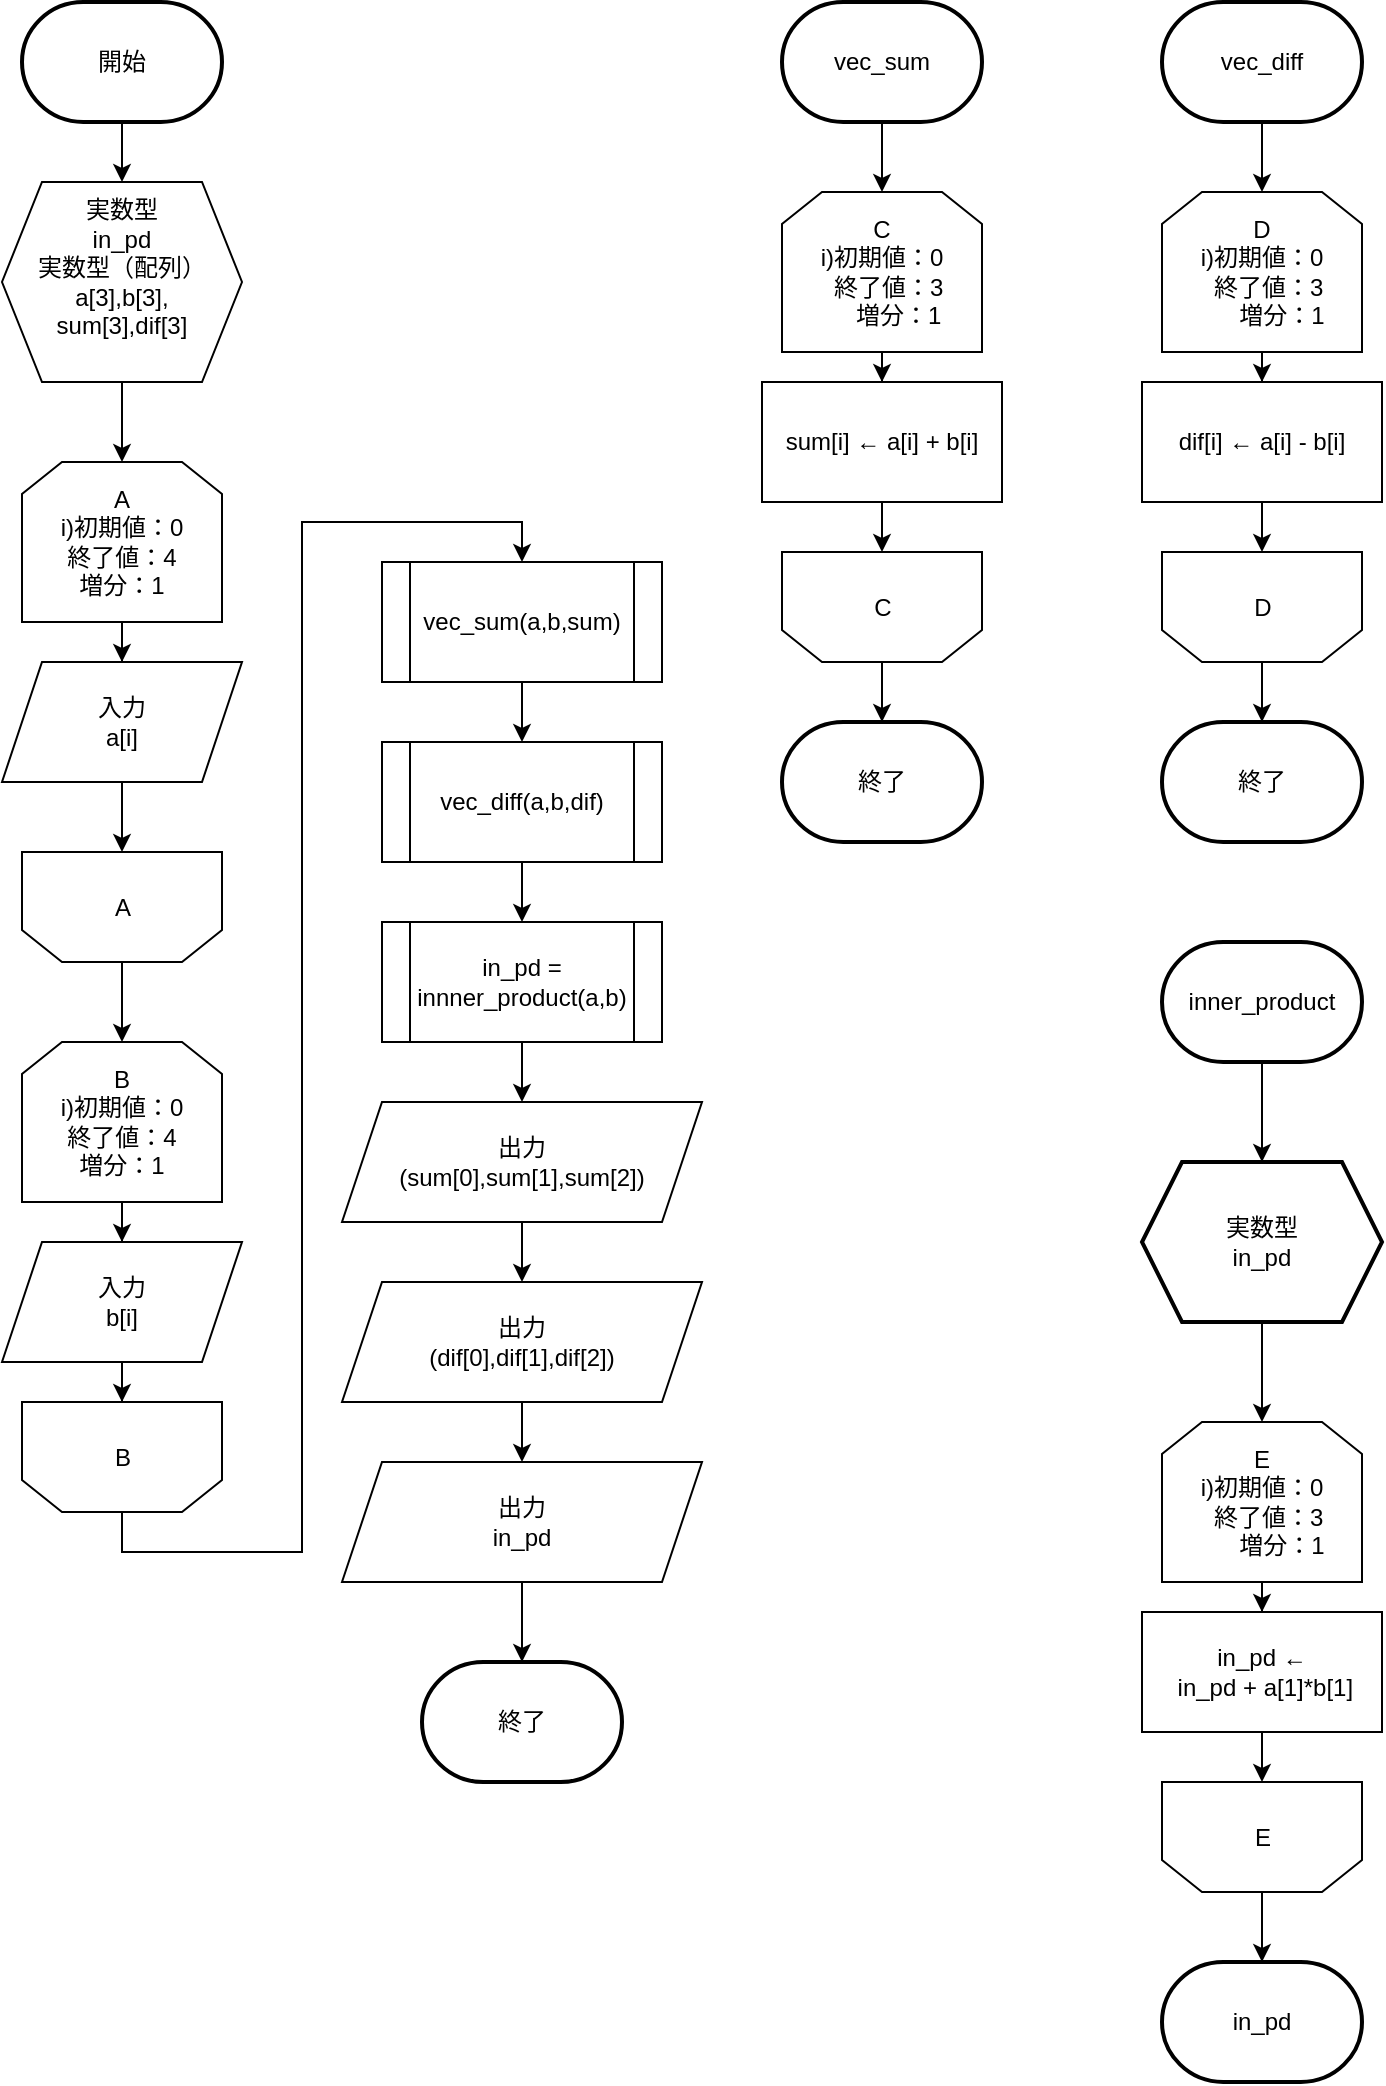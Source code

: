 <mxfile version="15.8.7" type="device"><diagram id="cbO5N1yUFKLDPs2u4oFj" name="ページ1"><mxGraphModel dx="632" dy="527" grid="1" gridSize="10" guides="1" tooltips="1" connect="1" arrows="1" fold="1" page="1" pageScale="1" pageWidth="827" pageHeight="1169" math="0" shadow="0"><root><mxCell id="0"/><mxCell id="1" parent="0"/><mxCell id="Ovpha7Gxuym8r9ZnGRhe-3" value="" style="edgeStyle=orthogonalEdgeStyle;rounded=0;orthogonalLoop=1;jettySize=auto;html=1;" parent="1" source="Ovpha7Gxuym8r9ZnGRhe-1" target="Ovpha7Gxuym8r9ZnGRhe-2" edge="1"><mxGeometry relative="1" as="geometry"/></mxCell><mxCell id="Ovpha7Gxuym8r9ZnGRhe-1" value="開始" style="strokeWidth=2;html=1;shape=mxgraph.flowchart.terminator;whiteSpace=wrap;" parent="1" vertex="1"><mxGeometry x="100" y="80" width="100" height="60" as="geometry"/></mxCell><mxCell id="Ovpha7Gxuym8r9ZnGRhe-5" value="" style="edgeStyle=orthogonalEdgeStyle;rounded=0;orthogonalLoop=1;jettySize=auto;html=1;" parent="1" source="Ovpha7Gxuym8r9ZnGRhe-2" target="Ovpha7Gxuym8r9ZnGRhe-4" edge="1"><mxGeometry relative="1" as="geometry"/></mxCell><mxCell id="Ovpha7Gxuym8r9ZnGRhe-2" value="&lt;div&gt;実数型&lt;/div&gt;&lt;div&gt;in_pd&lt;/div&gt;&lt;div&gt;実数型（配列）&lt;/div&gt;&lt;div&gt;a[3],&lt;span&gt;b[3],&lt;/span&gt;&lt;/div&gt;&lt;div&gt;&lt;span&gt;sum[3],&lt;/span&gt;&lt;span&gt;dif[3]&lt;/span&gt;&lt;/div&gt;&lt;div&gt;&lt;br&gt;&lt;/div&gt;" style="shape=hexagon;perimeter=hexagonPerimeter2;whiteSpace=wrap;html=1;fixedSize=1;" parent="1" vertex="1"><mxGeometry x="90" y="170" width="120" height="100" as="geometry"/></mxCell><mxCell id="Ovpha7Gxuym8r9ZnGRhe-7" value="" style="edgeStyle=orthogonalEdgeStyle;rounded=0;orthogonalLoop=1;jettySize=auto;html=1;" parent="1" source="Ovpha7Gxuym8r9ZnGRhe-4" target="Ovpha7Gxuym8r9ZnGRhe-6" edge="1"><mxGeometry relative="1" as="geometry"/></mxCell><mxCell id="Ovpha7Gxuym8r9ZnGRhe-4" value="A&lt;br&gt;i)初期値：0&lt;br&gt;終了値：4&lt;br&gt;増分：1" style="shape=loopLimit;whiteSpace=wrap;html=1;" parent="1" vertex="1"><mxGeometry x="100" y="310" width="100" height="80" as="geometry"/></mxCell><mxCell id="Ovpha7Gxuym8r9ZnGRhe-9" value="" style="edgeStyle=orthogonalEdgeStyle;rounded=0;orthogonalLoop=1;jettySize=auto;html=1;" parent="1" source="Ovpha7Gxuym8r9ZnGRhe-6" target="Ovpha7Gxuym8r9ZnGRhe-8" edge="1"><mxGeometry relative="1" as="geometry"/></mxCell><mxCell id="Ovpha7Gxuym8r9ZnGRhe-6" value="入力&lt;br&gt;a[i]" style="shape=parallelogram;perimeter=parallelogramPerimeter;whiteSpace=wrap;html=1;fixedSize=1;" parent="1" vertex="1"><mxGeometry x="90" y="410" width="120" height="60" as="geometry"/></mxCell><mxCell id="Ovpha7Gxuym8r9ZnGRhe-15" value="" style="edgeStyle=orthogonalEdgeStyle;rounded=0;orthogonalLoop=1;jettySize=auto;html=1;" parent="1" source="Ovpha7Gxuym8r9ZnGRhe-8" target="Ovpha7Gxuym8r9ZnGRhe-11" edge="1"><mxGeometry relative="1" as="geometry"/></mxCell><mxCell id="Ovpha7Gxuym8r9ZnGRhe-8" value="" style="shape=loopLimit;whiteSpace=wrap;html=1;rotation=-180;" parent="1" vertex="1"><mxGeometry x="100" y="505" width="100" height="55" as="geometry"/></mxCell><mxCell id="Ovpha7Gxuym8r9ZnGRhe-10" value="" style="edgeStyle=orthogonalEdgeStyle;rounded=0;orthogonalLoop=1;jettySize=auto;html=1;" parent="1" source="Ovpha7Gxuym8r9ZnGRhe-11" target="Ovpha7Gxuym8r9ZnGRhe-13" edge="1"><mxGeometry relative="1" as="geometry"/></mxCell><mxCell id="Ovpha7Gxuym8r9ZnGRhe-11" value="B&lt;br&gt;i)初期値：0&lt;br&gt;終了値：4&lt;br&gt;増分：1" style="shape=loopLimit;whiteSpace=wrap;html=1;" parent="1" vertex="1"><mxGeometry x="100" y="600" width="100" height="80" as="geometry"/></mxCell><mxCell id="Ovpha7Gxuym8r9ZnGRhe-12" value="" style="edgeStyle=orthogonalEdgeStyle;rounded=0;orthogonalLoop=1;jettySize=auto;html=1;" parent="1" source="Ovpha7Gxuym8r9ZnGRhe-13" target="Ovpha7Gxuym8r9ZnGRhe-14" edge="1"><mxGeometry relative="1" as="geometry"/></mxCell><mxCell id="Ovpha7Gxuym8r9ZnGRhe-13" value="入力&lt;br&gt;b[i]" style="shape=parallelogram;perimeter=parallelogramPerimeter;whiteSpace=wrap;html=1;fixedSize=1;" parent="1" vertex="1"><mxGeometry x="90" y="700" width="120" height="60" as="geometry"/></mxCell><mxCell id="Ovpha7Gxuym8r9ZnGRhe-91" style="edgeStyle=orthogonalEdgeStyle;rounded=0;orthogonalLoop=1;jettySize=auto;html=1;entryX=0.5;entryY=0;entryDx=0;entryDy=0;exitX=0.5;exitY=0;exitDx=0;exitDy=0;" parent="1" source="Ovpha7Gxuym8r9ZnGRhe-14" target="Ovpha7Gxuym8r9ZnGRhe-16" edge="1"><mxGeometry relative="1" as="geometry"><mxPoint x="220" y="220" as="targetPoint"/></mxGeometry></mxCell><mxCell id="Ovpha7Gxuym8r9ZnGRhe-14" value="" style="shape=loopLimit;whiteSpace=wrap;html=1;rotation=-180;" parent="1" vertex="1"><mxGeometry x="100" y="780" width="100" height="55" as="geometry"/></mxCell><mxCell id="Ovpha7Gxuym8r9ZnGRhe-30" value="" style="edgeStyle=orthogonalEdgeStyle;rounded=0;orthogonalLoop=1;jettySize=auto;html=1;" parent="1" source="Ovpha7Gxuym8r9ZnGRhe-16" target="Ovpha7Gxuym8r9ZnGRhe-29" edge="1"><mxGeometry relative="1" as="geometry"/></mxCell><mxCell id="Ovpha7Gxuym8r9ZnGRhe-16" value="vec_sum(a,b,sum)" style="shape=process;whiteSpace=wrap;html=1;backgroundOutline=1;" parent="1" vertex="1"><mxGeometry x="280" y="360" width="140" height="60" as="geometry"/></mxCell><mxCell id="Ovpha7Gxuym8r9ZnGRhe-33" value="" style="edgeStyle=orthogonalEdgeStyle;rounded=0;orthogonalLoop=1;jettySize=auto;html=1;" parent="1" source="Ovpha7Gxuym8r9ZnGRhe-18" target="Ovpha7Gxuym8r9ZnGRhe-22" edge="1"><mxGeometry relative="1" as="geometry"/></mxCell><mxCell id="Ovpha7Gxuym8r9ZnGRhe-18" value="出力&lt;br&gt;(sum[0],sum[1],sum[2])" style="shape=parallelogram;perimeter=parallelogramPerimeter;whiteSpace=wrap;html=1;fixedSize=1;" parent="1" vertex="1"><mxGeometry x="260" y="630" width="180" height="60" as="geometry"/></mxCell><mxCell id="Ovpha7Gxuym8r9ZnGRhe-34" value="" style="edgeStyle=orthogonalEdgeStyle;rounded=0;orthogonalLoop=1;jettySize=auto;html=1;" parent="1" source="Ovpha7Gxuym8r9ZnGRhe-22" target="Ovpha7Gxuym8r9ZnGRhe-26" edge="1"><mxGeometry relative="1" as="geometry"/></mxCell><mxCell id="Ovpha7Gxuym8r9ZnGRhe-22" value="出力&lt;br&gt;(dif[0],dif[1],dif[2])" style="shape=parallelogram;perimeter=parallelogramPerimeter;whiteSpace=wrap;html=1;fixedSize=1;" parent="1" vertex="1"><mxGeometry x="260" y="720" width="180" height="60" as="geometry"/></mxCell><mxCell id="Ovpha7Gxuym8r9ZnGRhe-36" value="" style="edgeStyle=orthogonalEdgeStyle;rounded=0;orthogonalLoop=1;jettySize=auto;html=1;" parent="1" source="Ovpha7Gxuym8r9ZnGRhe-26" target="Ovpha7Gxuym8r9ZnGRhe-35" edge="1"><mxGeometry relative="1" as="geometry"/></mxCell><mxCell id="Ovpha7Gxuym8r9ZnGRhe-26" value="出力&lt;br&gt;in_pd" style="shape=parallelogram;perimeter=parallelogramPerimeter;whiteSpace=wrap;html=1;fixedSize=1;" parent="1" vertex="1"><mxGeometry x="260" y="810" width="180" height="60" as="geometry"/></mxCell><mxCell id="Ovpha7Gxuym8r9ZnGRhe-32" value="" style="edgeStyle=orthogonalEdgeStyle;rounded=0;orthogonalLoop=1;jettySize=auto;html=1;" parent="1" source="Ovpha7Gxuym8r9ZnGRhe-28" target="Ovpha7Gxuym8r9ZnGRhe-18" edge="1"><mxGeometry relative="1" as="geometry"/></mxCell><mxCell id="Ovpha7Gxuym8r9ZnGRhe-28" value="in_pd = innner_product(a,b)" style="shape=process;whiteSpace=wrap;html=1;backgroundOutline=1;" parent="1" vertex="1"><mxGeometry x="280" y="540" width="140" height="60" as="geometry"/></mxCell><mxCell id="Ovpha7Gxuym8r9ZnGRhe-31" value="" style="edgeStyle=orthogonalEdgeStyle;rounded=0;orthogonalLoop=1;jettySize=auto;html=1;" parent="1" source="Ovpha7Gxuym8r9ZnGRhe-29" target="Ovpha7Gxuym8r9ZnGRhe-28" edge="1"><mxGeometry relative="1" as="geometry"/></mxCell><mxCell id="Ovpha7Gxuym8r9ZnGRhe-29" value="vec_diff(a,b,dif)" style="shape=process;whiteSpace=wrap;html=1;backgroundOutline=1;" parent="1" vertex="1"><mxGeometry x="280" y="450" width="140" height="60" as="geometry"/></mxCell><mxCell id="Ovpha7Gxuym8r9ZnGRhe-35" value="終了" style="strokeWidth=2;html=1;shape=mxgraph.flowchart.terminator;whiteSpace=wrap;" parent="1" vertex="1"><mxGeometry x="300" y="910" width="100" height="60" as="geometry"/></mxCell><mxCell id="Ovpha7Gxuym8r9ZnGRhe-43" value="" style="edgeStyle=orthogonalEdgeStyle;rounded=0;orthogonalLoop=1;jettySize=auto;html=1;" parent="1" source="Ovpha7Gxuym8r9ZnGRhe-37" target="Ovpha7Gxuym8r9ZnGRhe-39" edge="1"><mxGeometry relative="1" as="geometry"/></mxCell><mxCell id="Ovpha7Gxuym8r9ZnGRhe-37" value="vec_sum" style="strokeWidth=2;html=1;shape=mxgraph.flowchart.terminator;whiteSpace=wrap;" parent="1" vertex="1"><mxGeometry x="480" y="80" width="100" height="60" as="geometry"/></mxCell><mxCell id="Ovpha7Gxuym8r9ZnGRhe-45" value="" style="edgeStyle=orthogonalEdgeStyle;rounded=0;orthogonalLoop=1;jettySize=auto;html=1;" parent="1" source="Ovpha7Gxuym8r9ZnGRhe-39" target="Ovpha7Gxuym8r9ZnGRhe-44" edge="1"><mxGeometry relative="1" as="geometry"/></mxCell><mxCell id="Ovpha7Gxuym8r9ZnGRhe-39" value="C&lt;br&gt;i)初期値：0&lt;br&gt;&amp;nbsp; 終了値：3&lt;br&gt;&amp;nbsp; &amp;nbsp; &amp;nbsp;増分：1" style="shape=loopLimit;whiteSpace=wrap;html=1;" parent="1" vertex="1"><mxGeometry x="480" y="175" width="100" height="80" as="geometry"/></mxCell><mxCell id="Ovpha7Gxuym8r9ZnGRhe-48" value="" style="edgeStyle=orthogonalEdgeStyle;rounded=0;orthogonalLoop=1;jettySize=auto;html=1;" parent="1" source="Ovpha7Gxuym8r9ZnGRhe-42" target="Ovpha7Gxuym8r9ZnGRhe-47" edge="1"><mxGeometry relative="1" as="geometry"/></mxCell><mxCell id="Ovpha7Gxuym8r9ZnGRhe-42" value="" style="shape=loopLimit;whiteSpace=wrap;html=1;rotation=-180;" parent="1" vertex="1"><mxGeometry x="480" y="355" width="100" height="55" as="geometry"/></mxCell><mxCell id="Ovpha7Gxuym8r9ZnGRhe-46" value="" style="edgeStyle=orthogonalEdgeStyle;rounded=0;orthogonalLoop=1;jettySize=auto;html=1;" parent="1" source="Ovpha7Gxuym8r9ZnGRhe-44" target="Ovpha7Gxuym8r9ZnGRhe-42" edge="1"><mxGeometry relative="1" as="geometry"/></mxCell><mxCell id="Ovpha7Gxuym8r9ZnGRhe-44" value="sum[i] ← a[i] + b[i]" style="whiteSpace=wrap;html=1;" parent="1" vertex="1"><mxGeometry x="470" y="270" width="120" height="60" as="geometry"/></mxCell><mxCell id="Ovpha7Gxuym8r9ZnGRhe-47" value="終了" style="strokeWidth=2;html=1;shape=mxgraph.flowchart.terminator;whiteSpace=wrap;" parent="1" vertex="1"><mxGeometry x="480" y="440" width="100" height="60" as="geometry"/></mxCell><mxCell id="Ovpha7Gxuym8r9ZnGRhe-67" value="" style="edgeStyle=orthogonalEdgeStyle;rounded=0;orthogonalLoop=1;jettySize=auto;html=1;" parent="1" source="Ovpha7Gxuym8r9ZnGRhe-68" target="Ovpha7Gxuym8r9ZnGRhe-70" edge="1"><mxGeometry relative="1" as="geometry"/></mxCell><mxCell id="Ovpha7Gxuym8r9ZnGRhe-68" value="vec_diff" style="strokeWidth=2;html=1;shape=mxgraph.flowchart.terminator;whiteSpace=wrap;" parent="1" vertex="1"><mxGeometry x="670" y="80" width="100" height="60" as="geometry"/></mxCell><mxCell id="Ovpha7Gxuym8r9ZnGRhe-69" value="" style="edgeStyle=orthogonalEdgeStyle;rounded=0;orthogonalLoop=1;jettySize=auto;html=1;" parent="1" source="Ovpha7Gxuym8r9ZnGRhe-70" target="Ovpha7Gxuym8r9ZnGRhe-74" edge="1"><mxGeometry relative="1" as="geometry"/></mxCell><mxCell id="Ovpha7Gxuym8r9ZnGRhe-70" value="D&lt;br&gt;i)初期値：0&lt;br&gt;&amp;nbsp; 終了値：3&lt;br&gt;&amp;nbsp; &amp;nbsp; &amp;nbsp; 増分：1" style="shape=loopLimit;whiteSpace=wrap;html=1;" parent="1" vertex="1"><mxGeometry x="670" y="175" width="100" height="80" as="geometry"/></mxCell><mxCell id="Ovpha7Gxuym8r9ZnGRhe-71" value="" style="edgeStyle=orthogonalEdgeStyle;rounded=0;orthogonalLoop=1;jettySize=auto;html=1;" parent="1" source="Ovpha7Gxuym8r9ZnGRhe-72" target="Ovpha7Gxuym8r9ZnGRhe-75" edge="1"><mxGeometry relative="1" as="geometry"/></mxCell><mxCell id="Ovpha7Gxuym8r9ZnGRhe-72" value="" style="shape=loopLimit;whiteSpace=wrap;html=1;rotation=-180;" parent="1" vertex="1"><mxGeometry x="670" y="355" width="100" height="55" as="geometry"/></mxCell><mxCell id="Ovpha7Gxuym8r9ZnGRhe-73" value="" style="edgeStyle=orthogonalEdgeStyle;rounded=0;orthogonalLoop=1;jettySize=auto;html=1;" parent="1" source="Ovpha7Gxuym8r9ZnGRhe-74" target="Ovpha7Gxuym8r9ZnGRhe-72" edge="1"><mxGeometry relative="1" as="geometry"/></mxCell><mxCell id="Ovpha7Gxuym8r9ZnGRhe-74" value="dif[i] ← a[i] - b[i]" style="whiteSpace=wrap;html=1;" parent="1" vertex="1"><mxGeometry x="660" y="270" width="120" height="60" as="geometry"/></mxCell><mxCell id="Ovpha7Gxuym8r9ZnGRhe-75" value="終了" style="strokeWidth=2;html=1;shape=mxgraph.flowchart.terminator;whiteSpace=wrap;" parent="1" vertex="1"><mxGeometry x="670" y="440" width="100" height="60" as="geometry"/></mxCell><mxCell id="Ovpha7Gxuym8r9ZnGRhe-88" value="" style="edgeStyle=orthogonalEdgeStyle;rounded=0;orthogonalLoop=1;jettySize=auto;html=1;" parent="1" source="Ovpha7Gxuym8r9ZnGRhe-77" target="Ovpha7Gxuym8r9ZnGRhe-87" edge="1"><mxGeometry relative="1" as="geometry"/></mxCell><mxCell id="Ovpha7Gxuym8r9ZnGRhe-77" value="inner_product" style="strokeWidth=2;html=1;shape=mxgraph.flowchart.terminator;whiteSpace=wrap;" parent="1" vertex="1"><mxGeometry x="670" y="550" width="100" height="60" as="geometry"/></mxCell><mxCell id="Ovpha7Gxuym8r9ZnGRhe-84" value="in_pd" style="strokeWidth=2;html=1;shape=mxgraph.flowchart.terminator;whiteSpace=wrap;" parent="1" vertex="1"><mxGeometry x="670" y="1060" width="100" height="60" as="geometry"/></mxCell><mxCell id="wcW9qLV1D-U5B1ueD1Ew-14" value="" style="edgeStyle=orthogonalEdgeStyle;rounded=0;orthogonalLoop=1;jettySize=auto;html=1;" edge="1" parent="1" source="Ovpha7Gxuym8r9ZnGRhe-87" target="wcW9qLV1D-U5B1ueD1Ew-8"><mxGeometry relative="1" as="geometry"/></mxCell><mxCell id="Ovpha7Gxuym8r9ZnGRhe-87" value="実数型&lt;br&gt;in_pd" style="shape=hexagon;perimeter=hexagonPerimeter2;whiteSpace=wrap;html=1;fixedSize=1;strokeWidth=2;" parent="1" vertex="1"><mxGeometry x="660" y="660" width="120" height="80" as="geometry"/></mxCell><mxCell id="NJRMqhAzuyGCbCAtAVv_-1" value="A" style="text;html=1;align=center;verticalAlign=middle;resizable=0;points=[];autosize=1;strokeColor=none;fillColor=none;" parent="1" vertex="1"><mxGeometry x="140" y="522.5" width="20" height="20" as="geometry"/></mxCell><mxCell id="NJRMqhAzuyGCbCAtAVv_-2" value="B" style="text;html=1;align=center;verticalAlign=middle;resizable=0;points=[];autosize=1;strokeColor=none;fillColor=none;" parent="1" vertex="1"><mxGeometry x="140" y="797.5" width="20" height="20" as="geometry"/></mxCell><mxCell id="NJRMqhAzuyGCbCAtAVv_-3" value="C" style="text;html=1;align=center;verticalAlign=middle;resizable=0;points=[];autosize=1;strokeColor=none;fillColor=none;" parent="1" vertex="1"><mxGeometry x="520" y="372.5" width="20" height="20" as="geometry"/></mxCell><mxCell id="NJRMqhAzuyGCbCAtAVv_-4" value="D" style="text;html=1;align=center;verticalAlign=middle;resizable=0;points=[];autosize=1;strokeColor=none;fillColor=none;" parent="1" vertex="1"><mxGeometry x="710" y="372.5" width="20" height="20" as="geometry"/></mxCell><mxCell id="wcW9qLV1D-U5B1ueD1Ew-7" value="" style="edgeStyle=orthogonalEdgeStyle;rounded=0;orthogonalLoop=1;jettySize=auto;html=1;" edge="1" parent="1" source="wcW9qLV1D-U5B1ueD1Ew-8" target="wcW9qLV1D-U5B1ueD1Ew-11"><mxGeometry relative="1" as="geometry"/></mxCell><mxCell id="wcW9qLV1D-U5B1ueD1Ew-8" value="E&lt;br&gt;i)初期値：0&lt;br&gt;&amp;nbsp; 終了値：3&lt;br&gt;&amp;nbsp; &amp;nbsp; &amp;nbsp; 増分：1" style="shape=loopLimit;whiteSpace=wrap;html=1;" vertex="1" parent="1"><mxGeometry x="670" y="790" width="100" height="80" as="geometry"/></mxCell><mxCell id="wcW9qLV1D-U5B1ueD1Ew-15" value="" style="edgeStyle=orthogonalEdgeStyle;rounded=0;orthogonalLoop=1;jettySize=auto;html=1;" edge="1" parent="1" source="wcW9qLV1D-U5B1ueD1Ew-9" target="Ovpha7Gxuym8r9ZnGRhe-84"><mxGeometry relative="1" as="geometry"/></mxCell><mxCell id="wcW9qLV1D-U5B1ueD1Ew-9" value="" style="shape=loopLimit;whiteSpace=wrap;html=1;rotation=-180;" vertex="1" parent="1"><mxGeometry x="670" y="970" width="100" height="55" as="geometry"/></mxCell><mxCell id="wcW9qLV1D-U5B1ueD1Ew-10" value="" style="edgeStyle=orthogonalEdgeStyle;rounded=0;orthogonalLoop=1;jettySize=auto;html=1;" edge="1" parent="1" source="wcW9qLV1D-U5B1ueD1Ew-11" target="wcW9qLV1D-U5B1ueD1Ew-9"><mxGeometry relative="1" as="geometry"/></mxCell><mxCell id="wcW9qLV1D-U5B1ueD1Ew-11" value="&lt;span style=&quot;text-align: justify&quot;&gt;in_pd ←&lt;br&gt;&amp;nbsp;in_pd +&amp;nbsp;&lt;/span&gt;&lt;span style=&quot;text-align: justify&quot;&gt;a[1]*b[1]&lt;/span&gt;" style="whiteSpace=wrap;html=1;" vertex="1" parent="1"><mxGeometry x="660" y="885" width="120" height="60" as="geometry"/></mxCell><mxCell id="wcW9qLV1D-U5B1ueD1Ew-12" value="E" style="text;html=1;align=center;verticalAlign=middle;resizable=0;points=[];autosize=1;strokeColor=none;fillColor=none;" vertex="1" parent="1"><mxGeometry x="710" y="987.5" width="20" height="20" as="geometry"/></mxCell></root></mxGraphModel></diagram></mxfile>